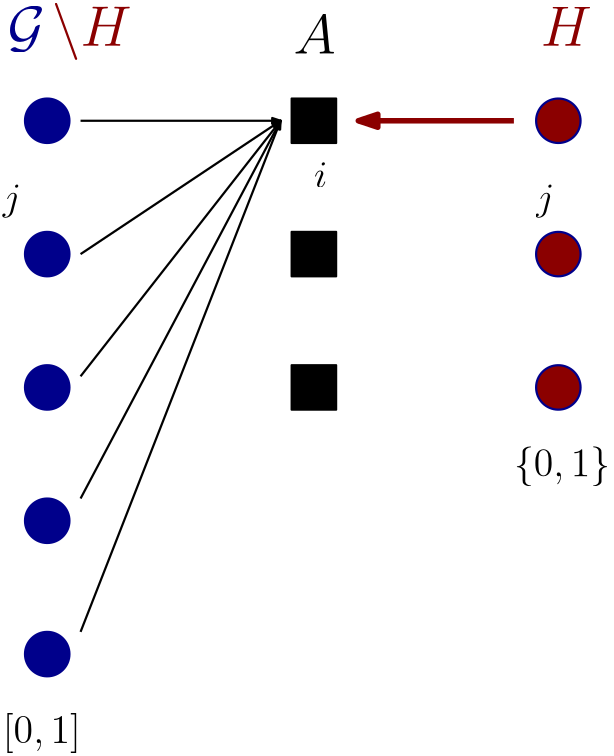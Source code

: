 <?xml version="1.0"?>
<!DOCTYPE ipe SYSTEM "ipe.dtd">
<ipe version="70212" creator="Ipe 7.2.13">
<info created="D:20200220123526" modified="D:20200220123541"/>
<ipestyle name="basic">
<symbol name="arrow/arc(spx)">
<path stroke="sym-stroke" fill="sym-stroke" pen="sym-pen">
0 0 m
-1 0.333 l
-1 -0.333 l
h
</path>
</symbol>
<symbol name="arrow/farc(spx)">
<path stroke="sym-stroke" fill="white" pen="sym-pen">
0 0 m
-1 0.333 l
-1 -0.333 l
h
</path>
</symbol>
<symbol name="arrow/ptarc(spx)">
<path stroke="sym-stroke" fill="sym-stroke" pen="sym-pen">
0 0 m
-1 0.333 l
-0.8 0 l
-1 -0.333 l
h
</path>
</symbol>
<symbol name="arrow/fptarc(spx)">
<path stroke="sym-stroke" fill="white" pen="sym-pen">
0 0 m
-1 0.333 l
-0.8 0 l
-1 -0.333 l
h
</path>
</symbol>
<symbol name="mark/circle(sx)" transformations="translations">
<path fill="sym-stroke">
0.6 0 0 0.6 0 0 e
0.4 0 0 0.4 0 0 e
</path>
</symbol>
<symbol name="mark/disk(sx)" transformations="translations">
<path fill="sym-stroke">
0.6 0 0 0.6 0 0 e
</path>
</symbol>
<symbol name="mark/fdisk(sfx)" transformations="translations">
<group>
<path fill="sym-fill">
0.5 0 0 0.5 0 0 e
</path>
<path fill="sym-stroke" fillrule="eofill">
0.6 0 0 0.6 0 0 e
0.4 0 0 0.4 0 0 e
</path>
</group>
</symbol>
<symbol name="mark/box(sx)" transformations="translations">
<path fill="sym-stroke" fillrule="eofill">
-0.6 -0.6 m
0.6 -0.6 l
0.6 0.6 l
-0.6 0.6 l
h
-0.4 -0.4 m
0.4 -0.4 l
0.4 0.4 l
-0.4 0.4 l
h
</path>
</symbol>
<symbol name="mark/square(sx)" transformations="translations">
<path fill="sym-stroke">
-0.6 -0.6 m
0.6 -0.6 l
0.6 0.6 l
-0.6 0.6 l
h
</path>
</symbol>
<symbol name="mark/fsquare(sfx)" transformations="translations">
<group>
<path fill="sym-fill">
-0.5 -0.5 m
0.5 -0.5 l
0.5 0.5 l
-0.5 0.5 l
h
</path>
<path fill="sym-stroke" fillrule="eofill">
-0.6 -0.6 m
0.6 -0.6 l
0.6 0.6 l
-0.6 0.6 l
h
-0.4 -0.4 m
0.4 -0.4 l
0.4 0.4 l
-0.4 0.4 l
h
</path>
</group>
</symbol>
<symbol name="mark/cross(sx)" transformations="translations">
<group>
<path fill="sym-stroke">
-0.43 -0.57 m
0.57 0.43 l
0.43 0.57 l
-0.57 -0.43 l
h
</path>
<path fill="sym-stroke">
-0.43 0.57 m
0.57 -0.43 l
0.43 -0.57 l
-0.57 0.43 l
h
</path>
</group>
</symbol>
<symbol name="arrow/fnormal(spx)">
<path stroke="sym-stroke" fill="white" pen="sym-pen">
0 0 m
-1 0.333 l
-1 -0.333 l
h
</path>
</symbol>
<symbol name="arrow/pointed(spx)">
<path stroke="sym-stroke" fill="sym-stroke" pen="sym-pen">
0 0 m
-1 0.333 l
-0.8 0 l
-1 -0.333 l
h
</path>
</symbol>
<symbol name="arrow/fpointed(spx)">
<path stroke="sym-stroke" fill="white" pen="sym-pen">
0 0 m
-1 0.333 l
-0.8 0 l
-1 -0.333 l
h
</path>
</symbol>
<symbol name="arrow/linear(spx)">
<path stroke="sym-stroke" pen="sym-pen">
-1 0.333 m
0 0 l
-1 -0.333 l
</path>
</symbol>
<symbol name="arrow/fdouble(spx)">
<path stroke="sym-stroke" fill="white" pen="sym-pen">
0 0 m
-1 0.333 l
-1 -0.333 l
h
-1 0 m
-2 0.333 l
-2 -0.333 l
h
</path>
</symbol>
<symbol name="arrow/double(spx)">
<path stroke="sym-stroke" fill="sym-stroke" pen="sym-pen">
0 0 m
-1 0.333 l
-1 -0.333 l
h
-1 0 m
-2 0.333 l
-2 -0.333 l
h
</path>
</symbol>
<pen name="heavier" value="0.8"/>
<pen name="fat" value="1.2"/>
<pen name="ultrafat" value="2"/>
<symbolsize name="large" value="5"/>
<symbolsize name="small" value="2"/>
<symbolsize name="tiny" value="1.1"/>
<arrowsize name="large" value="10"/>
<arrowsize name="small" value="5"/>
<arrowsize name="tiny" value="3"/>
<color name="red" value="1 0 0"/>
<color name="green" value="0 1 0"/>
<color name="blue" value="0 0 1"/>
<color name="yellow" value="1 1 0"/>
<color name="orange" value="1 0.647 0"/>
<color name="gold" value="1 0.843 0"/>
<color name="purple" value="0.627 0.125 0.941"/>
<color name="gray" value="0.745"/>
<color name="brown" value="0.647 0.165 0.165"/>
<color name="navy" value="0 0 0.502"/>
<color name="pink" value="1 0.753 0.796"/>
<color name="seagreen" value="0.18 0.545 0.341"/>
<color name="turquoise" value="0.251 0.878 0.816"/>
<color name="violet" value="0.933 0.51 0.933"/>
<color name="darkblue" value="0 0 0.545"/>
<color name="darkcyan" value="0 0.545 0.545"/>
<color name="darkgray" value="0.663"/>
<color name="darkgreen" value="0 0.392 0"/>
<color name="darkmagenta" value="0.545 0 0.545"/>
<color name="darkorange" value="1 0.549 0"/>
<color name="darkred" value="0.545 0 0"/>
<color name="lightblue" value="0.678 0.847 0.902"/>
<color name="lightcyan" value="0.878 1 1"/>
<color name="lightgray" value="0.827"/>
<color name="lightgreen" value="0.565 0.933 0.565"/>
<color name="lightyellow" value="1 1 0.878"/>
<dashstyle name="dashed" value="[4] 0"/>
<dashstyle name="dotted" value="[1 3] 0"/>
<dashstyle name="dash dotted" value="[4 2 1 2] 0"/>
<dashstyle name="dash dot dotted" value="[4 2 1 2 1 2] 0"/>
<textsize name="large" value="\large"/>
<textsize name="Large" value="\Large"/>
<textsize name="LARGE" value="\LARGE"/>
<textsize name="huge" value="\huge"/>
<textsize name="Huge" value="\Huge"/>
<textsize name="small" value="\small"/>
<textsize name="footnote" value="\footnotesize"/>
<textsize name="tiny" value="\tiny"/>
<textstyle name="center" begin="\begin{center}" end="\end{center}"/>
<textstyle name="itemize" begin="\begin{itemize}" end="\end{itemize}"/>
<textstyle name="item" begin="\begin{itemize}\item{}" end="\end{itemize}"/>
<gridsize name="4 pts" value="4"/>
<gridsize name="8 pts (~3 mm)" value="8"/>
<gridsize name="16 pts (~6 mm)" value="16"/>
<gridsize name="32 pts (~12 mm)" value="32"/>
<gridsize name="10 pts (~3.5 mm)" value="10"/>
<gridsize name="20 pts (~7 mm)" value="20"/>
<gridsize name="14 pts (~5 mm)" value="14"/>
<gridsize name="28 pts (~10 mm)" value="28"/>
<gridsize name="56 pts (~20 mm)" value="56"/>
<anglesize name="90 deg" value="90"/>
<anglesize name="60 deg" value="60"/>
<anglesize name="45 deg" value="45"/>
<anglesize name="30 deg" value="30"/>
<anglesize name="22.5 deg" value="22.5"/>
<opacity name="10%" value="0.1"/>
<opacity name="30%" value="0.3"/>
<opacity name="50%" value="0.5"/>
<opacity name="75%" value="0.75"/>
<tiling name="falling" angle="-60" step="4" width="1"/>
<tiling name="rising" angle="30" step="4" width="1"/>
</ipestyle>
<page>
<layer name="alpha"/>
<view layers="alpha" active="alpha"/>
<path layer="alpha" matrix="1 0 0 1 -16 -64" stroke="black" fill="black" pen="heavier">
368 720 m
368 704 l
384 704 l
384 720 l
h
</path>
<path matrix="1 0 0 1 -16 -112" stroke="black" fill="black" pen="heavier">
368 720 m
368 704 l
384 704 l
384 720 l
h
</path>
<path matrix="1 0 0 1 -16 -160" stroke="black" fill="black" pen="heavier">
368 720 m
368 704 l
384 704 l
384 720 l
h
</path>
<path matrix="1 0 0 1 -56 -104" stroke="darkblue" fill="darkblue" pen="heavier">
8 0 0 8 320 704 e
</path>
<path matrix="1 0 0 1 -56 -152" stroke="darkblue" fill="darkblue" pen="heavier">
8 0 0 8 320 704 e
</path>
<path matrix="1 0 0 1 -56 -200" stroke="darkblue" fill="darkblue" pen="heavier">
8 0 0 8 320 704 e
</path>
<path matrix="1 0 0 1 -56 -248" stroke="darkblue" fill="darkblue" pen="heavier">
8 0 0 8 320 704 e
</path>
<path matrix="1 0 0 1 -16 -56" stroke="black" pen="heavier" arrow="normal/tiny">
292 704 m
364 704 l
</path>
<path matrix="1 0 0 1 -16 -56" stroke="black" pen="heavier" arrow="normal/tiny">
292 656 m
364 704 l
</path>
<path matrix="1 0 0 1 -16 -56" stroke="black" pen="heavier" arrow="normal/tiny">
292 612 m
364 704 l
</path>
<path matrix="1 0 0 1 -16 -56" stroke="black" pen="heavier" arrow="normal/tiny">
292 568 m
364 704 l
</path>
<path matrix="1 0 0 1 -16 -56" stroke="black" pen="heavier" arrow="normal/tiny">
292 520 m
364 704 l
</path>
<text matrix="1 0 0 1 123.972 -95.4321" transformations="translations" pos="125.685 770.415" stroke="darkblue" type="label" width="13.517" height="14.118" depth="2.01" valign="baseline" size="huge" style="math">\mathcal{G}</text>
<text matrix="1 0 0 1 145.392 -71.8724" transformations="translations" pos="207.255 744.048" stroke="black" type="label" width="15.167" height="14.119" depth="0" valign="baseline" size="huge" style="math">A</text>
<path matrix="1 0 0 1 128 -56" stroke="darkblue" fill="darkred" pen="heavier">
8 0 0 8 320 704 e
</path>
<path matrix="1 0 0 1 128 -104" stroke="darkblue" fill="darkred" pen="heavier">
8 0 0 8 320 704 e
</path>
<path matrix="1 0 0 1 128 -152" stroke="darkblue" fill="darkred" pen="heavier">
8 0 0 8 320 704 e
</path>
<path matrix="1 0 0 1 -56 -56" stroke="darkblue" fill="darkblue" pen="heavier">
8 0 0 8 320 704 e
</path>
<text matrix="1 0 0 1 139.972 -95.4321" transformations="translations" pos="125.685 770.415" stroke="darkred" type="label" width="28.691" height="15.493" depth="5.17" valign="baseline" size="huge" style="math">\setminus H</text>
<text matrix="1 0 0 1 315.972 -95.4321" transformations="translations" pos="125.685 770.415" stroke="darkred" type="label" width="18.359" height="14.119" depth="0" valign="baseline" size="huge" style="math"> H</text>
<text matrix="1 0 0 1 32 -88" transformations="translations" pos="400 608" stroke="black" type="label" width="34.686" height="10.756" depth="3.59" valign="baseline" size="Large">$\{0,1\}$</text>
<text matrix="1 0 0 1 0 -80" transformations="translations" pos="360 704" stroke="black" type="label" width="4.792" height="9.405" depth="0" valign="baseline" size="Large">$i$</text>
<text matrix="1 0 0 1 80 -88" transformations="translations" pos="360 704" stroke="black" type="label" width="6.619" height="9.405" depth="2.79" valign="baseline" size="Large" style="math">j</text>
<text matrix="1 0 0 1 -112 -88" transformations="translations" pos="360 704" stroke="black" type="label" width="6.619" height="9.405" depth="2.79" valign="baseline" size="Large" style="math">j</text>
<text matrix="1 0 0 1 -152 -184" transformations="translations" pos="400 608" stroke="black" type="label" width="28.144" height="10.756" depth="3.59" valign="baseline" size="Large" style="math">[0,1]</text>
<path stroke="darkred" pen="ultrafat" arrow="normal/normal">
432 648 m
376 648 l
</path>
</page>
</ipe>
